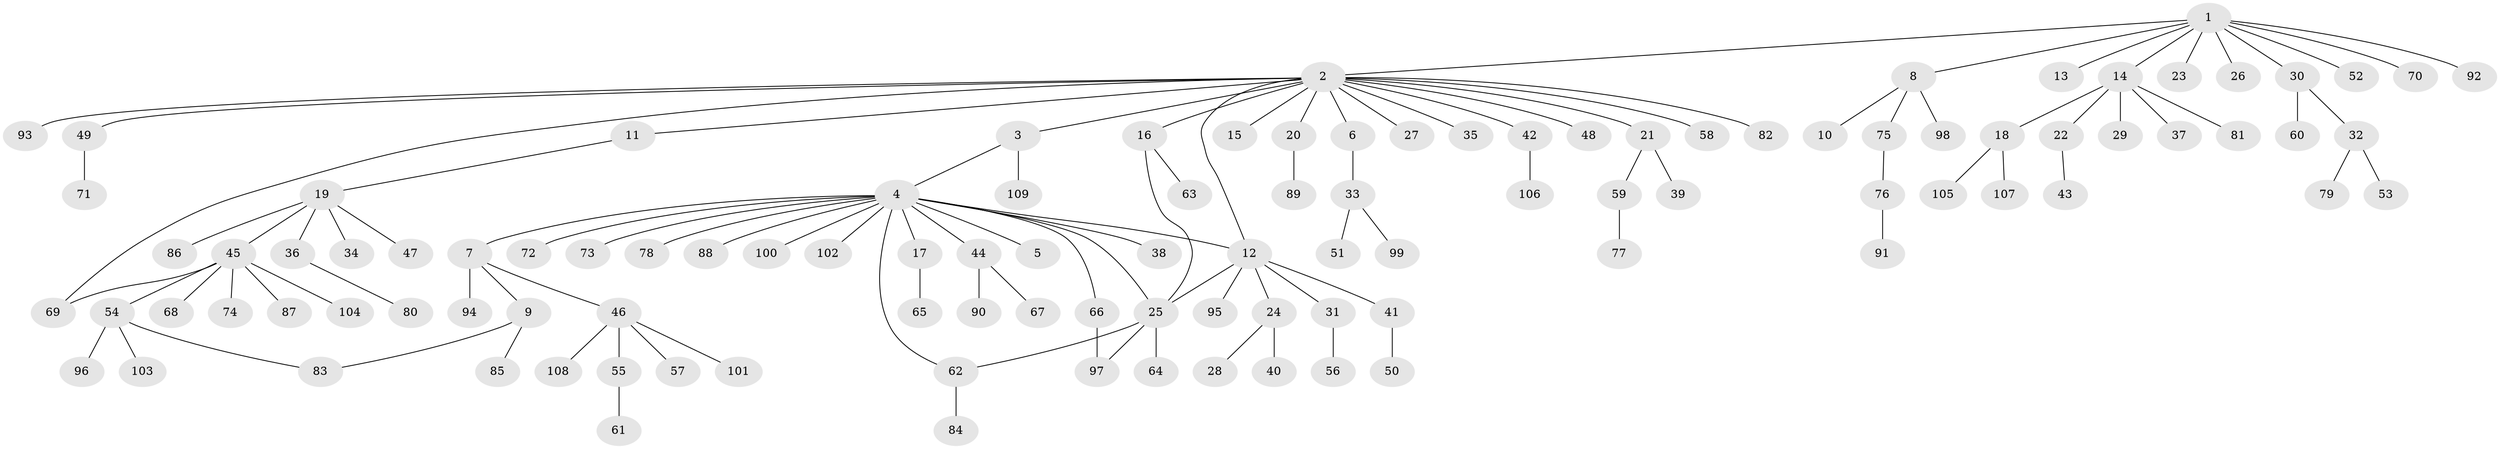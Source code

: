// Generated by graph-tools (version 1.1) at 2025/14/03/09/25 04:14:46]
// undirected, 109 vertices, 115 edges
graph export_dot {
graph [start="1"]
  node [color=gray90,style=filled];
  1;
  2;
  3;
  4;
  5;
  6;
  7;
  8;
  9;
  10;
  11;
  12;
  13;
  14;
  15;
  16;
  17;
  18;
  19;
  20;
  21;
  22;
  23;
  24;
  25;
  26;
  27;
  28;
  29;
  30;
  31;
  32;
  33;
  34;
  35;
  36;
  37;
  38;
  39;
  40;
  41;
  42;
  43;
  44;
  45;
  46;
  47;
  48;
  49;
  50;
  51;
  52;
  53;
  54;
  55;
  56;
  57;
  58;
  59;
  60;
  61;
  62;
  63;
  64;
  65;
  66;
  67;
  68;
  69;
  70;
  71;
  72;
  73;
  74;
  75;
  76;
  77;
  78;
  79;
  80;
  81;
  82;
  83;
  84;
  85;
  86;
  87;
  88;
  89;
  90;
  91;
  92;
  93;
  94;
  95;
  96;
  97;
  98;
  99;
  100;
  101;
  102;
  103;
  104;
  105;
  106;
  107;
  108;
  109;
  1 -- 2;
  1 -- 8;
  1 -- 13;
  1 -- 14;
  1 -- 23;
  1 -- 26;
  1 -- 30;
  1 -- 52;
  1 -- 70;
  1 -- 92;
  2 -- 3;
  2 -- 6;
  2 -- 11;
  2 -- 12;
  2 -- 15;
  2 -- 16;
  2 -- 20;
  2 -- 21;
  2 -- 27;
  2 -- 35;
  2 -- 42;
  2 -- 48;
  2 -- 49;
  2 -- 58;
  2 -- 69;
  2 -- 82;
  2 -- 93;
  3 -- 4;
  3 -- 109;
  4 -- 5;
  4 -- 7;
  4 -- 12;
  4 -- 17;
  4 -- 25;
  4 -- 38;
  4 -- 44;
  4 -- 62;
  4 -- 66;
  4 -- 72;
  4 -- 73;
  4 -- 78;
  4 -- 88;
  4 -- 100;
  4 -- 102;
  6 -- 33;
  7 -- 9;
  7 -- 46;
  7 -- 94;
  8 -- 10;
  8 -- 75;
  8 -- 98;
  9 -- 83;
  9 -- 85;
  11 -- 19;
  12 -- 24;
  12 -- 25;
  12 -- 31;
  12 -- 41;
  12 -- 95;
  14 -- 18;
  14 -- 22;
  14 -- 29;
  14 -- 37;
  14 -- 81;
  16 -- 25;
  16 -- 63;
  17 -- 65;
  18 -- 105;
  18 -- 107;
  19 -- 34;
  19 -- 36;
  19 -- 45;
  19 -- 47;
  19 -- 86;
  20 -- 89;
  21 -- 39;
  21 -- 59;
  22 -- 43;
  24 -- 28;
  24 -- 40;
  25 -- 62;
  25 -- 64;
  25 -- 97;
  30 -- 32;
  30 -- 60;
  31 -- 56;
  32 -- 53;
  32 -- 79;
  33 -- 51;
  33 -- 99;
  36 -- 80;
  41 -- 50;
  42 -- 106;
  44 -- 67;
  44 -- 90;
  45 -- 54;
  45 -- 68;
  45 -- 69;
  45 -- 74;
  45 -- 87;
  45 -- 104;
  46 -- 55;
  46 -- 57;
  46 -- 101;
  46 -- 108;
  49 -- 71;
  54 -- 83;
  54 -- 96;
  54 -- 103;
  55 -- 61;
  59 -- 77;
  62 -- 84;
  66 -- 97;
  75 -- 76;
  76 -- 91;
}
